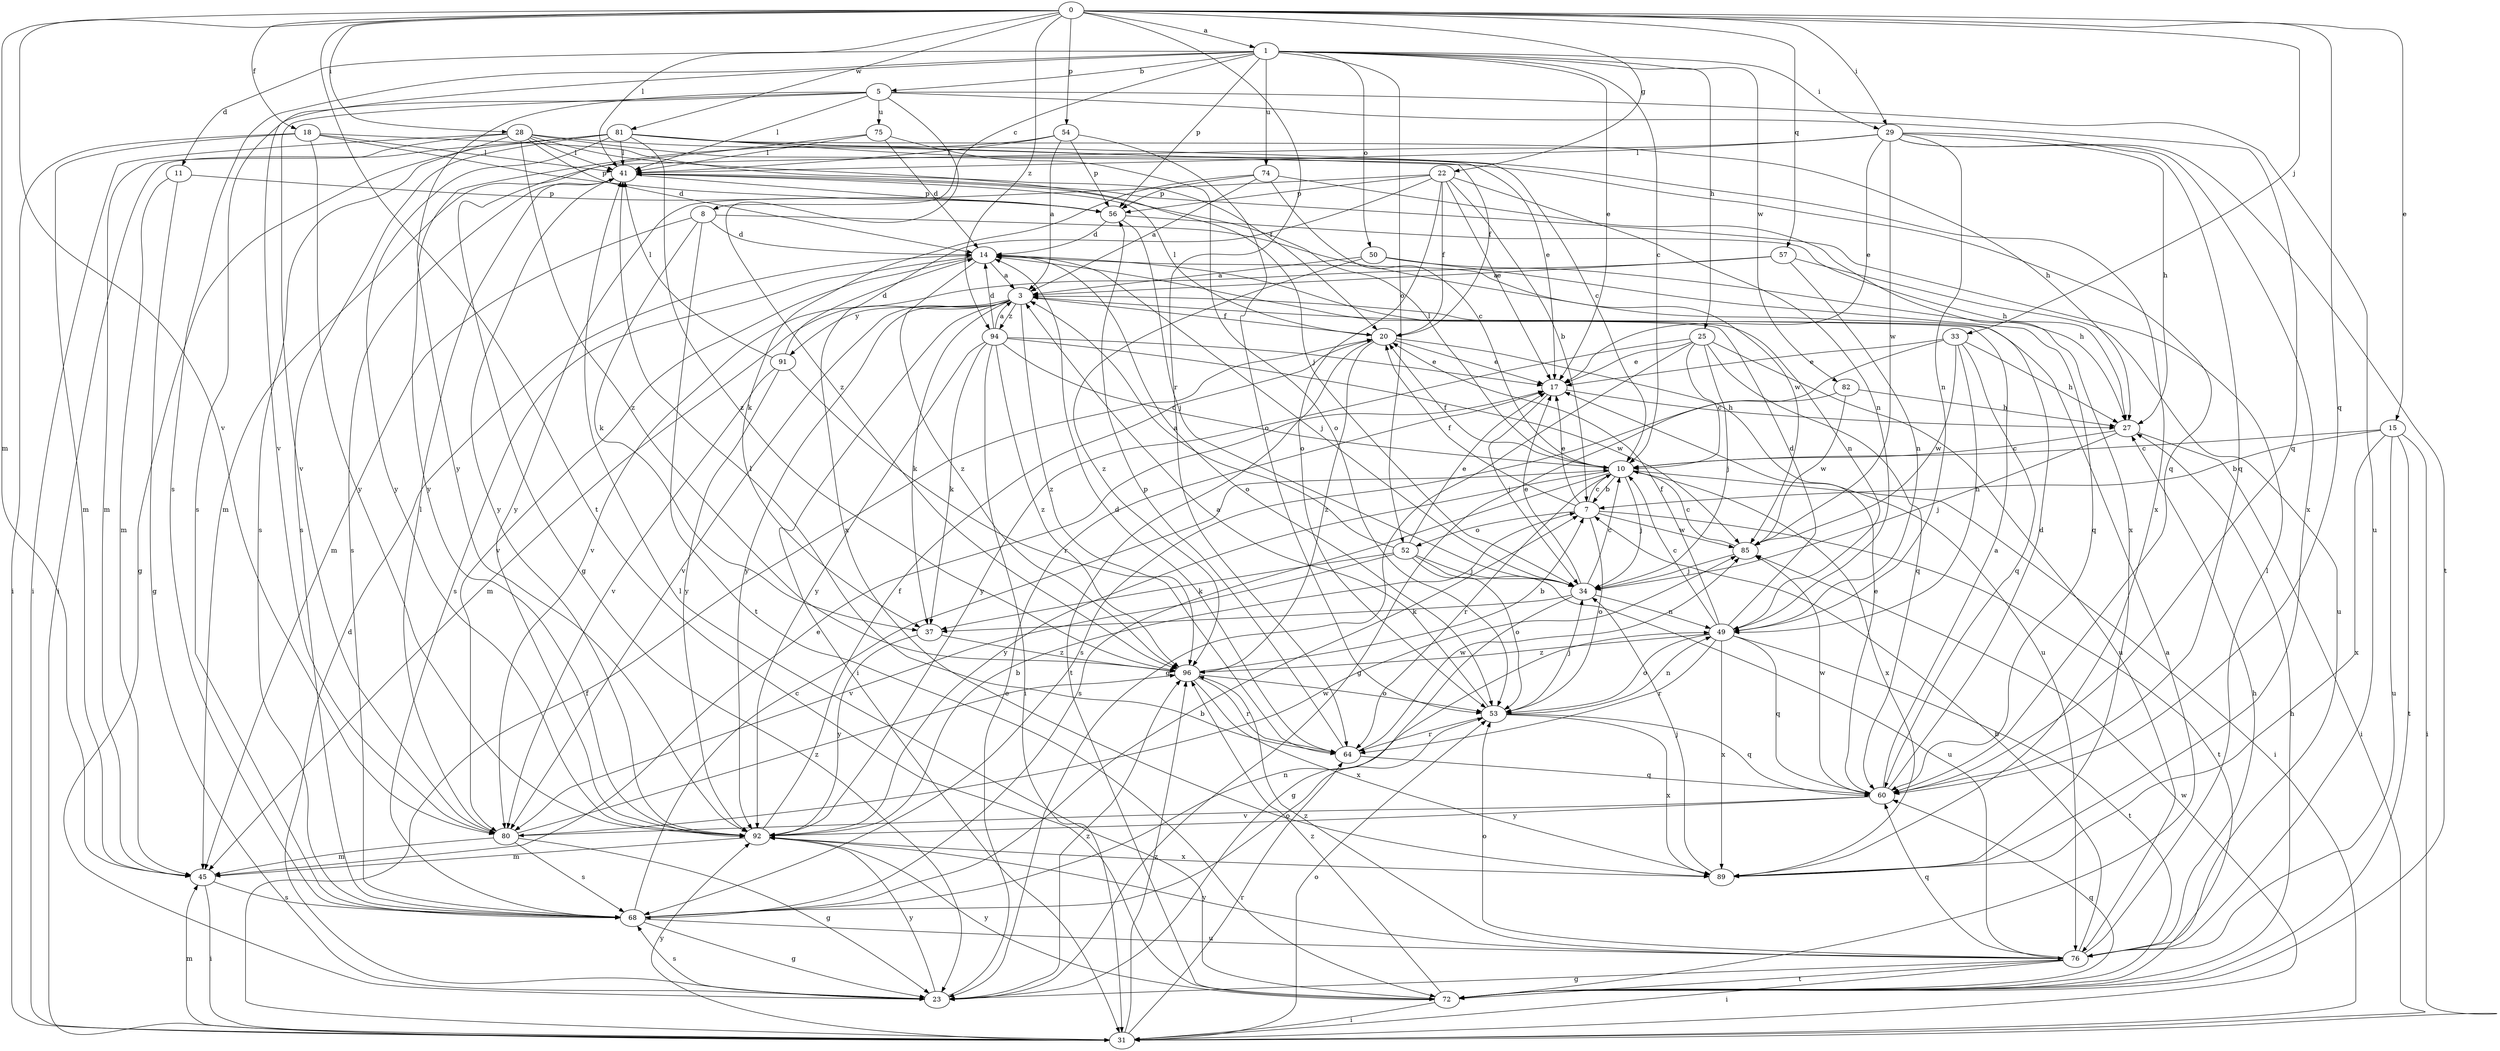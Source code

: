 strict digraph  {
0;
1;
3;
5;
7;
8;
10;
11;
14;
15;
17;
18;
20;
22;
23;
25;
27;
28;
29;
31;
33;
34;
37;
41;
45;
49;
50;
52;
53;
54;
56;
57;
60;
64;
68;
72;
74;
75;
76;
80;
81;
82;
85;
89;
91;
92;
94;
96;
0 -> 1  [label=a];
0 -> 15  [label=e];
0 -> 18  [label=f];
0 -> 22  [label=g];
0 -> 28  [label=i];
0 -> 29  [label=i];
0 -> 33  [label=j];
0 -> 41  [label=l];
0 -> 45  [label=m];
0 -> 54  [label=p];
0 -> 57  [label=q];
0 -> 60  [label=q];
0 -> 64  [label=r];
0 -> 72  [label=t];
0 -> 80  [label=v];
0 -> 81  [label=w];
0 -> 94  [label=z];
1 -> 5  [label=b];
1 -> 8  [label=c];
1 -> 10  [label=c];
1 -> 11  [label=d];
1 -> 17  [label=e];
1 -> 25  [label=h];
1 -> 29  [label=i];
1 -> 50  [label=o];
1 -> 52  [label=o];
1 -> 56  [label=p];
1 -> 68  [label=s];
1 -> 74  [label=u];
1 -> 80  [label=v];
1 -> 82  [label=w];
3 -> 20  [label=f];
3 -> 31  [label=i];
3 -> 37  [label=k];
3 -> 45  [label=m];
3 -> 80  [label=v];
3 -> 91  [label=y];
3 -> 92  [label=y];
3 -> 94  [label=z];
3 -> 96  [label=z];
5 -> 41  [label=l];
5 -> 60  [label=q];
5 -> 68  [label=s];
5 -> 75  [label=u];
5 -> 76  [label=u];
5 -> 80  [label=v];
5 -> 92  [label=y];
5 -> 96  [label=z];
7 -> 10  [label=c];
7 -> 17  [label=e];
7 -> 20  [label=f];
7 -> 52  [label=o];
7 -> 53  [label=o];
7 -> 72  [label=t];
7 -> 85  [label=w];
8 -> 14  [label=d];
8 -> 37  [label=k];
8 -> 45  [label=m];
8 -> 72  [label=t];
8 -> 85  [label=w];
10 -> 7  [label=b];
10 -> 20  [label=f];
10 -> 31  [label=i];
10 -> 34  [label=j];
10 -> 41  [label=l];
10 -> 64  [label=r];
10 -> 68  [label=s];
10 -> 89  [label=x];
10 -> 92  [label=y];
11 -> 23  [label=g];
11 -> 45  [label=m];
11 -> 56  [label=p];
14 -> 3  [label=a];
14 -> 34  [label=j];
14 -> 49  [label=n];
14 -> 53  [label=o];
14 -> 68  [label=s];
14 -> 80  [label=v];
14 -> 96  [label=z];
15 -> 7  [label=b];
15 -> 10  [label=c];
15 -> 31  [label=i];
15 -> 72  [label=t];
15 -> 76  [label=u];
15 -> 89  [label=x];
17 -> 27  [label=h];
17 -> 34  [label=j];
18 -> 20  [label=f];
18 -> 31  [label=i];
18 -> 41  [label=l];
18 -> 45  [label=m];
18 -> 56  [label=p];
18 -> 92  [label=y];
20 -> 17  [label=e];
20 -> 41  [label=l];
20 -> 72  [label=t];
20 -> 76  [label=u];
20 -> 96  [label=z];
22 -> 7  [label=b];
22 -> 17  [label=e];
22 -> 20  [label=f];
22 -> 49  [label=n];
22 -> 53  [label=o];
22 -> 56  [label=p];
22 -> 89  [label=x];
22 -> 92  [label=y];
23 -> 14  [label=d];
23 -> 17  [label=e];
23 -> 68  [label=s];
23 -> 92  [label=y];
23 -> 96  [label=z];
25 -> 10  [label=c];
25 -> 17  [label=e];
25 -> 23  [label=g];
25 -> 34  [label=j];
25 -> 60  [label=q];
25 -> 76  [label=u];
25 -> 92  [label=y];
27 -> 10  [label=c];
27 -> 31  [label=i];
27 -> 34  [label=j];
28 -> 14  [label=d];
28 -> 20  [label=f];
28 -> 31  [label=i];
28 -> 34  [label=j];
28 -> 41  [label=l];
28 -> 45  [label=m];
28 -> 60  [label=q];
28 -> 68  [label=s];
28 -> 96  [label=z];
29 -> 17  [label=e];
29 -> 27  [label=h];
29 -> 41  [label=l];
29 -> 45  [label=m];
29 -> 49  [label=n];
29 -> 60  [label=q];
29 -> 72  [label=t];
29 -> 85  [label=w];
29 -> 89  [label=x];
31 -> 20  [label=f];
31 -> 45  [label=m];
31 -> 53  [label=o];
31 -> 64  [label=r];
31 -> 85  [label=w];
31 -> 92  [label=y];
31 -> 96  [label=z];
33 -> 17  [label=e];
33 -> 23  [label=g];
33 -> 27  [label=h];
33 -> 49  [label=n];
33 -> 60  [label=q];
33 -> 85  [label=w];
34 -> 10  [label=c];
34 -> 17  [label=e];
34 -> 23  [label=g];
34 -> 37  [label=k];
34 -> 49  [label=n];
37 -> 92  [label=y];
37 -> 96  [label=z];
41 -> 56  [label=p];
41 -> 68  [label=s];
41 -> 92  [label=y];
45 -> 17  [label=e];
45 -> 31  [label=i];
45 -> 68  [label=s];
49 -> 10  [label=c];
49 -> 14  [label=d];
49 -> 20  [label=f];
49 -> 53  [label=o];
49 -> 60  [label=q];
49 -> 64  [label=r];
49 -> 72  [label=t];
49 -> 89  [label=x];
49 -> 96  [label=z];
50 -> 3  [label=a];
50 -> 27  [label=h];
50 -> 60  [label=q];
50 -> 96  [label=z];
52 -> 3  [label=a];
52 -> 17  [label=e];
52 -> 34  [label=j];
52 -> 37  [label=k];
52 -> 53  [label=o];
52 -> 76  [label=u];
52 -> 80  [label=v];
53 -> 3  [label=a];
53 -> 34  [label=j];
53 -> 49  [label=n];
53 -> 60  [label=q];
53 -> 64  [label=r];
53 -> 89  [label=x];
54 -> 3  [label=a];
54 -> 41  [label=l];
54 -> 53  [label=o];
54 -> 56  [label=p];
54 -> 92  [label=y];
56 -> 14  [label=d];
56 -> 27  [label=h];
56 -> 34  [label=j];
57 -> 3  [label=a];
57 -> 49  [label=n];
57 -> 76  [label=u];
57 -> 80  [label=v];
60 -> 3  [label=a];
60 -> 14  [label=d];
60 -> 17  [label=e];
60 -> 80  [label=v];
60 -> 85  [label=w];
60 -> 92  [label=y];
64 -> 14  [label=d];
64 -> 41  [label=l];
64 -> 56  [label=p];
64 -> 60  [label=q];
64 -> 85  [label=w];
68 -> 7  [label=b];
68 -> 10  [label=c];
68 -> 23  [label=g];
68 -> 49  [label=n];
68 -> 53  [label=o];
68 -> 76  [label=u];
72 -> 3  [label=a];
72 -> 27  [label=h];
72 -> 31  [label=i];
72 -> 41  [label=l];
72 -> 60  [label=q];
72 -> 92  [label=y];
72 -> 96  [label=z];
74 -> 3  [label=a];
74 -> 10  [label=c];
74 -> 37  [label=k];
74 -> 56  [label=p];
74 -> 89  [label=x];
75 -> 14  [label=d];
75 -> 23  [label=g];
75 -> 41  [label=l];
75 -> 53  [label=o];
76 -> 7  [label=b];
76 -> 23  [label=g];
76 -> 27  [label=h];
76 -> 31  [label=i];
76 -> 41  [label=l];
76 -> 53  [label=o];
76 -> 60  [label=q];
76 -> 72  [label=t];
76 -> 92  [label=y];
76 -> 96  [label=z];
80 -> 23  [label=g];
80 -> 41  [label=l];
80 -> 45  [label=m];
80 -> 68  [label=s];
80 -> 85  [label=w];
80 -> 96  [label=z];
81 -> 10  [label=c];
81 -> 17  [label=e];
81 -> 23  [label=g];
81 -> 27  [label=h];
81 -> 31  [label=i];
81 -> 41  [label=l];
81 -> 68  [label=s];
81 -> 89  [label=x];
81 -> 92  [label=y];
81 -> 96  [label=z];
82 -> 27  [label=h];
82 -> 68  [label=s];
82 -> 85  [label=w];
85 -> 10  [label=c];
85 -> 34  [label=j];
89 -> 34  [label=j];
91 -> 14  [label=d];
91 -> 41  [label=l];
91 -> 64  [label=r];
91 -> 80  [label=v];
91 -> 92  [label=y];
92 -> 7  [label=b];
92 -> 20  [label=f];
92 -> 45  [label=m];
92 -> 89  [label=x];
94 -> 3  [label=a];
94 -> 10  [label=c];
94 -> 14  [label=d];
94 -> 17  [label=e];
94 -> 31  [label=i];
94 -> 37  [label=k];
94 -> 85  [label=w];
94 -> 92  [label=y];
94 -> 96  [label=z];
96 -> 7  [label=b];
96 -> 53  [label=o];
96 -> 64  [label=r];
96 -> 89  [label=x];
}
